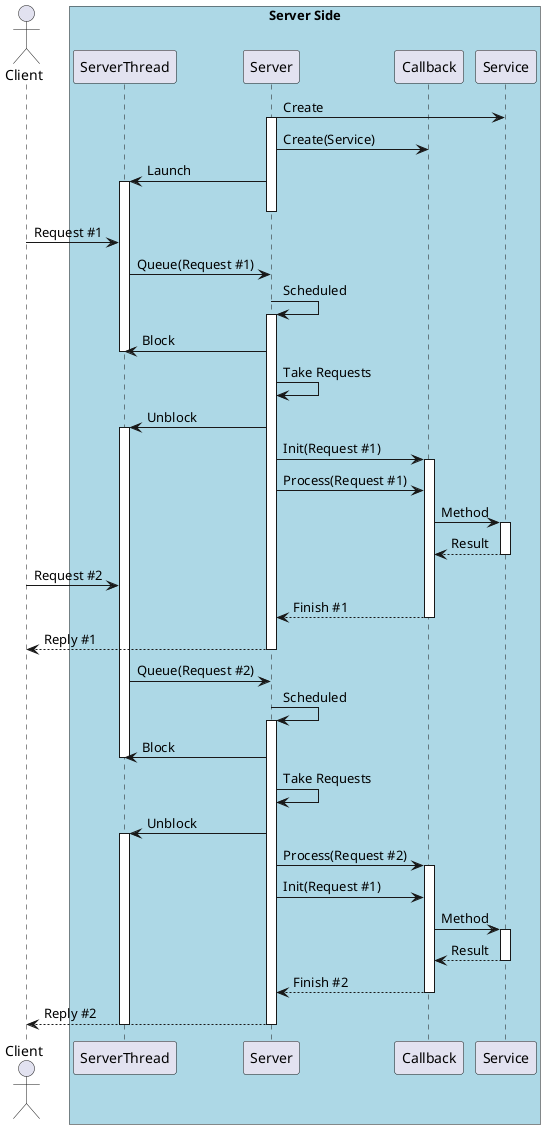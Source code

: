 @startuml

actor Client

box "Server Side" #LightBlue
	participant Server order 20
	participant Service order 40
	participant Callback order 30
	participant ServerThread order 10
	
Server -> Service : Create
activate Server
Server -> Callback : Create(Service)
Server -> ServerThread : Launch
activate ServerThread
deactivate Server
Client -> ServerThread: Request #1
ServerThread -> Server : Queue(Request #1)
Server -> Server : Scheduled
activate Server
Server->ServerThread : Block
deactivate ServerThread
Server -> Server : Take Requests
Server->ServerThread : Unblock
activate ServerThread
Server -> Callback : Init(Request #1)
activate Callback
Server -> Callback : Process(Request #1)
Callback -> Service : Method
activate Service
return Result
deactivate Service
Client -> ServerThread: Request #2
Callback --> Server : Finish #1
deactivate Callback
Server --> Client : Reply #1
deactivate Server
ServerThread -> Server : Queue(Request #2)
Server -> Server : Scheduled
activate Server
Server->ServerThread : Block
deactivate ServerThread
Server->Server : Take Requests
Server->ServerThread : Unblock
activate ServerThread
Server -> Callback : Process(Request #2)
activate Callback
Server -> Callback : Init(Request #1)
Callback -> Service : Method
activate Service
return Result
Callback --> Server : Finish #2
deactivate Callback
Server --> Client : Reply #2
deactivate Server
deactivate ServerThread
@enduml
